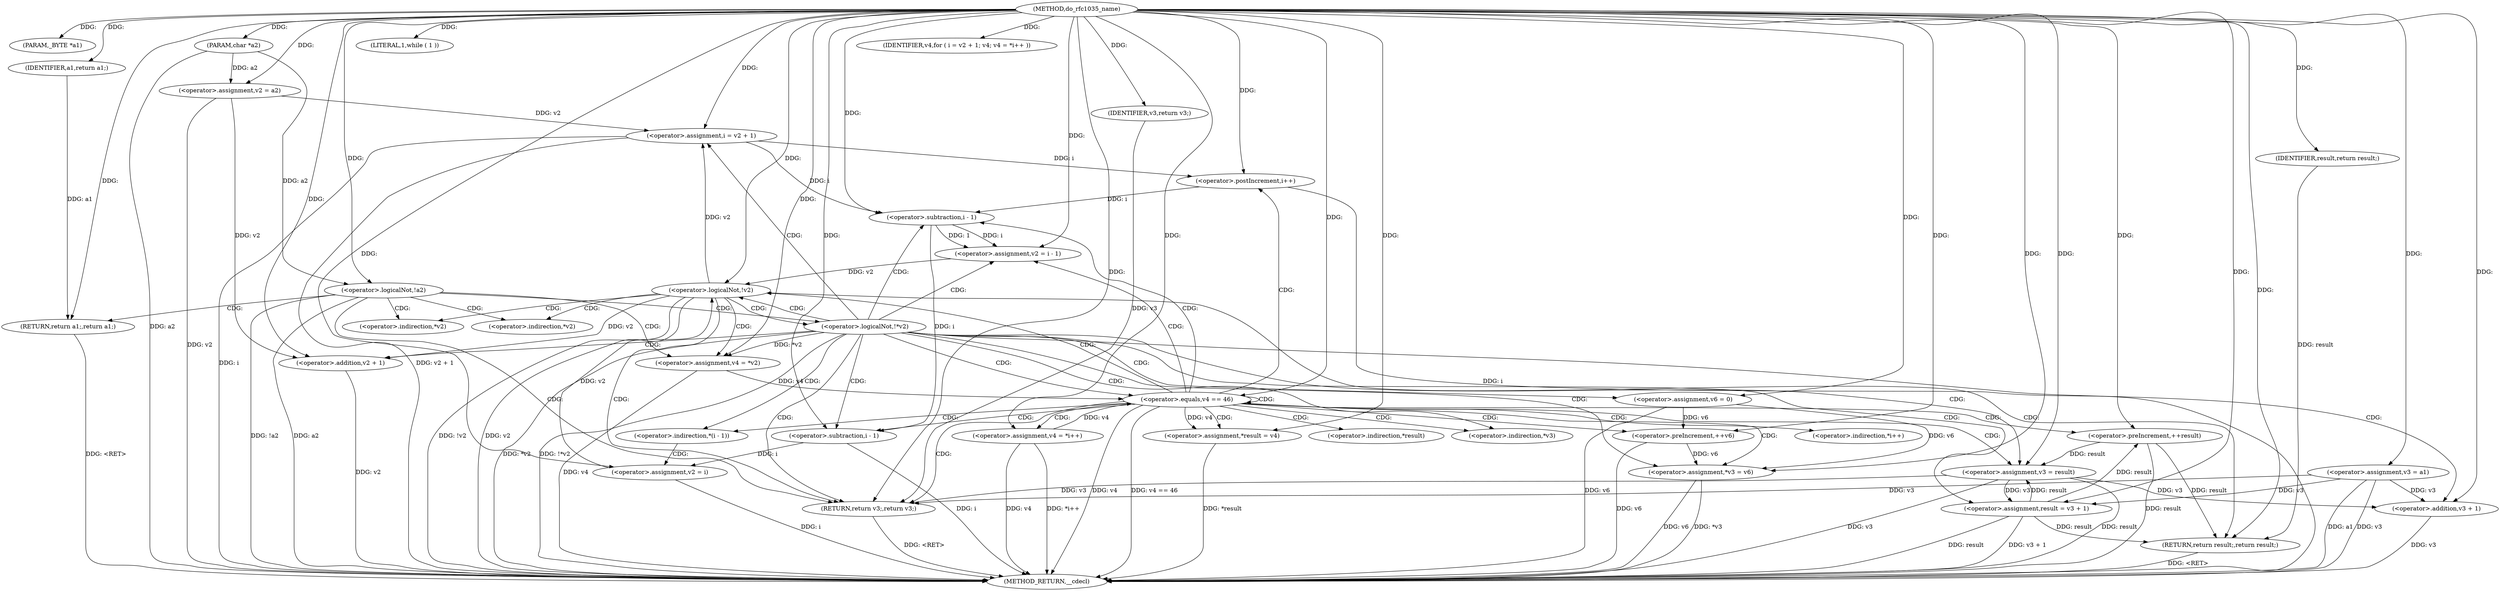 digraph do_rfc1035_name {  
"1000107" [label = "(METHOD,do_rfc1035_name)" ]
"1000201" [label = "(METHOD_RETURN,__cdecl)" ]
"1000108" [label = "(PARAM,_BYTE *a1)" ]
"1000109" [label = "(PARAM,char *a2)" ]
"1000117" [label = "(<operator>.assignment,v2 = a2)" ]
"1000120" [label = "(<operator>.assignment,v3 = a1)" ]
"1000124" [label = "(<operator>.logicalNot,!a2)" ]
"1000126" [label = "(RETURN,return a1;,return a1;)" ]
"1000127" [label = "(IDENTIFIER,a1,return a1;)" ]
"1000129" [label = "(LITERAL,1,while ( 1 ))" ]
"1000131" [label = "(<operator>.assignment,v4 = *v2)" ]
"1000136" [label = "(<operator>.logicalNot,!*v2)" ]
"1000140" [label = "(<operator>.assignment,result = v3 + 1)" ]
"1000142" [label = "(<operator>.addition,v3 + 1)" ]
"1000145" [label = "(<operator>.assignment,v6 = 0)" ]
"1000149" [label = "(<operator>.assignment,i = v2 + 1)" ]
"1000151" [label = "(<operator>.addition,v2 + 1)" ]
"1000154" [label = "(IDENTIFIER,v4,for ( i = v2 + 1; v4; v4 = *i++ ))" ]
"1000155" [label = "(<operator>.assignment,v4 = *i++)" ]
"1000158" [label = "(<operator>.postIncrement,i++)" ]
"1000162" [label = "(<operator>.equals,v4 == 46)" ]
"1000166" [label = "(<operator>.assignment,*result = v4)" ]
"1000170" [label = "(<operator>.preIncrement,++v6)" ]
"1000172" [label = "(<operator>.preIncrement,++result)" ]
"1000174" [label = "(<operator>.assignment,*v3 = v6)" ]
"1000178" [label = "(<operator>.assignment,v2 = i - 1)" ]
"1000180" [label = "(<operator>.subtraction,i - 1)" ]
"1000183" [label = "(<operator>.assignment,v3 = result)" ]
"1000188" [label = "(<operator>.subtraction,i - 1)" ]
"1000191" [label = "(<operator>.assignment,v2 = i)" ]
"1000195" [label = "(<operator>.logicalNot,!v2)" ]
"1000197" [label = "(RETURN,return result;,return result;)" ]
"1000198" [label = "(IDENTIFIER,result,return result;)" ]
"1000199" [label = "(RETURN,return v3;,return v3;)" ]
"1000200" [label = "(IDENTIFIER,v3,return v3;)" ]
"1000133" [label = "(<operator>.indirection,*v2)" ]
"1000137" [label = "(<operator>.indirection,*v2)" ]
"1000157" [label = "(<operator>.indirection,*i++)" ]
"1000167" [label = "(<operator>.indirection,*result)" ]
"1000175" [label = "(<operator>.indirection,*v3)" ]
"1000187" [label = "(<operator>.indirection,*(i - 1))" ]
  "1000126" -> "1000201"  [ label = "DDG: <RET>"] 
  "1000199" -> "1000201"  [ label = "DDG: <RET>"] 
  "1000197" -> "1000201"  [ label = "DDG: <RET>"] 
  "1000166" -> "1000201"  [ label = "DDG: *result"] 
  "1000136" -> "1000201"  [ label = "DDG: *v2"] 
  "1000155" -> "1000201"  [ label = "DDG: v4"] 
  "1000172" -> "1000201"  [ label = "DDG: result"] 
  "1000195" -> "1000201"  [ label = "DDG: !v2"] 
  "1000145" -> "1000201"  [ label = "DDG: v6"] 
  "1000136" -> "1000201"  [ label = "DDG: !*v2"] 
  "1000142" -> "1000201"  [ label = "DDG: v3"] 
  "1000162" -> "1000201"  [ label = "DDG: v4"] 
  "1000109" -> "1000201"  [ label = "DDG: a2"] 
  "1000188" -> "1000201"  [ label = "DDG: i"] 
  "1000124" -> "1000201"  [ label = "DDG: !a2"] 
  "1000117" -> "1000201"  [ label = "DDG: v2"] 
  "1000120" -> "1000201"  [ label = "DDG: a1"] 
  "1000140" -> "1000201"  [ label = "DDG: v3 + 1"] 
  "1000183" -> "1000201"  [ label = "DDG: v3"] 
  "1000155" -> "1000201"  [ label = "DDG: *i++"] 
  "1000151" -> "1000201"  [ label = "DDG: v2"] 
  "1000120" -> "1000201"  [ label = "DDG: v3"] 
  "1000149" -> "1000201"  [ label = "DDG: i"] 
  "1000158" -> "1000201"  [ label = "DDG: i"] 
  "1000183" -> "1000201"  [ label = "DDG: result"] 
  "1000191" -> "1000201"  [ label = "DDG: i"] 
  "1000170" -> "1000201"  [ label = "DDG: v6"] 
  "1000140" -> "1000201"  [ label = "DDG: result"] 
  "1000124" -> "1000201"  [ label = "DDG: a2"] 
  "1000174" -> "1000201"  [ label = "DDG: v6"] 
  "1000195" -> "1000201"  [ label = "DDG: v2"] 
  "1000174" -> "1000201"  [ label = "DDG: *v3"] 
  "1000162" -> "1000201"  [ label = "DDG: v4 == 46"] 
  "1000149" -> "1000201"  [ label = "DDG: v2 + 1"] 
  "1000131" -> "1000201"  [ label = "DDG: v4"] 
  "1000107" -> "1000108"  [ label = "DDG: "] 
  "1000107" -> "1000109"  [ label = "DDG: "] 
  "1000109" -> "1000117"  [ label = "DDG: a2"] 
  "1000107" -> "1000117"  [ label = "DDG: "] 
  "1000107" -> "1000120"  [ label = "DDG: "] 
  "1000109" -> "1000124"  [ label = "DDG: a2"] 
  "1000107" -> "1000124"  [ label = "DDG: "] 
  "1000127" -> "1000126"  [ label = "DDG: a1"] 
  "1000107" -> "1000126"  [ label = "DDG: "] 
  "1000107" -> "1000127"  [ label = "DDG: "] 
  "1000107" -> "1000129"  [ label = "DDG: "] 
  "1000136" -> "1000131"  [ label = "DDG: *v2"] 
  "1000107" -> "1000131"  [ label = "DDG: "] 
  "1000183" -> "1000140"  [ label = "DDG: v3"] 
  "1000120" -> "1000140"  [ label = "DDG: v3"] 
  "1000107" -> "1000140"  [ label = "DDG: "] 
  "1000183" -> "1000142"  [ label = "DDG: v3"] 
  "1000120" -> "1000142"  [ label = "DDG: v3"] 
  "1000107" -> "1000142"  [ label = "DDG: "] 
  "1000107" -> "1000145"  [ label = "DDG: "] 
  "1000117" -> "1000149"  [ label = "DDG: v2"] 
  "1000195" -> "1000149"  [ label = "DDG: v2"] 
  "1000107" -> "1000149"  [ label = "DDG: "] 
  "1000117" -> "1000151"  [ label = "DDG: v2"] 
  "1000195" -> "1000151"  [ label = "DDG: v2"] 
  "1000107" -> "1000151"  [ label = "DDG: "] 
  "1000107" -> "1000154"  [ label = "DDG: "] 
  "1000107" -> "1000155"  [ label = "DDG: "] 
  "1000149" -> "1000158"  [ label = "DDG: i"] 
  "1000107" -> "1000158"  [ label = "DDG: "] 
  "1000155" -> "1000162"  [ label = "DDG: v4"] 
  "1000131" -> "1000162"  [ label = "DDG: v4"] 
  "1000107" -> "1000162"  [ label = "DDG: "] 
  "1000162" -> "1000166"  [ label = "DDG: v4"] 
  "1000107" -> "1000166"  [ label = "DDG: "] 
  "1000145" -> "1000170"  [ label = "DDG: v6"] 
  "1000107" -> "1000170"  [ label = "DDG: "] 
  "1000140" -> "1000172"  [ label = "DDG: result"] 
  "1000107" -> "1000172"  [ label = "DDG: "] 
  "1000170" -> "1000174"  [ label = "DDG: v6"] 
  "1000145" -> "1000174"  [ label = "DDG: v6"] 
  "1000107" -> "1000174"  [ label = "DDG: "] 
  "1000180" -> "1000178"  [ label = "DDG: i"] 
  "1000180" -> "1000178"  [ label = "DDG: 1"] 
  "1000107" -> "1000178"  [ label = "DDG: "] 
  "1000149" -> "1000180"  [ label = "DDG: i"] 
  "1000158" -> "1000180"  [ label = "DDG: i"] 
  "1000107" -> "1000180"  [ label = "DDG: "] 
  "1000140" -> "1000183"  [ label = "DDG: result"] 
  "1000172" -> "1000183"  [ label = "DDG: result"] 
  "1000107" -> "1000183"  [ label = "DDG: "] 
  "1000180" -> "1000188"  [ label = "DDG: i"] 
  "1000107" -> "1000188"  [ label = "DDG: "] 
  "1000188" -> "1000191"  [ label = "DDG: i"] 
  "1000107" -> "1000191"  [ label = "DDG: "] 
  "1000191" -> "1000195"  [ label = "DDG: v2"] 
  "1000178" -> "1000195"  [ label = "DDG: v2"] 
  "1000107" -> "1000195"  [ label = "DDG: "] 
  "1000198" -> "1000197"  [ label = "DDG: result"] 
  "1000140" -> "1000197"  [ label = "DDG: result"] 
  "1000172" -> "1000197"  [ label = "DDG: result"] 
  "1000107" -> "1000197"  [ label = "DDG: "] 
  "1000107" -> "1000198"  [ label = "DDG: "] 
  "1000200" -> "1000199"  [ label = "DDG: v3"] 
  "1000183" -> "1000199"  [ label = "DDG: v3"] 
  "1000120" -> "1000199"  [ label = "DDG: v3"] 
  "1000107" -> "1000199"  [ label = "DDG: "] 
  "1000107" -> "1000200"  [ label = "DDG: "] 
  "1000124" -> "1000126"  [ label = "CDG: "] 
  "1000124" -> "1000199"  [ label = "CDG: "] 
  "1000124" -> "1000137"  [ label = "CDG: "] 
  "1000124" -> "1000136"  [ label = "CDG: "] 
  "1000124" -> "1000133"  [ label = "CDG: "] 
  "1000124" -> "1000131"  [ label = "CDG: "] 
  "1000136" -> "1000199"  [ label = "CDG: "] 
  "1000136" -> "1000142"  [ label = "CDG: "] 
  "1000136" -> "1000140"  [ label = "CDG: "] 
  "1000136" -> "1000151"  [ label = "CDG: "] 
  "1000136" -> "1000149"  [ label = "CDG: "] 
  "1000136" -> "1000145"  [ label = "CDG: "] 
  "1000136" -> "1000175"  [ label = "CDG: "] 
  "1000136" -> "1000174"  [ label = "CDG: "] 
  "1000136" -> "1000162"  [ label = "CDG: "] 
  "1000136" -> "1000188"  [ label = "CDG: "] 
  "1000136" -> "1000187"  [ label = "CDG: "] 
  "1000136" -> "1000183"  [ label = "CDG: "] 
  "1000136" -> "1000180"  [ label = "CDG: "] 
  "1000136" -> "1000178"  [ label = "CDG: "] 
  "1000136" -> "1000195"  [ label = "CDG: "] 
  "1000162" -> "1000172"  [ label = "CDG: "] 
  "1000162" -> "1000170"  [ label = "CDG: "] 
  "1000162" -> "1000167"  [ label = "CDG: "] 
  "1000162" -> "1000166"  [ label = "CDG: "] 
  "1000162" -> "1000158"  [ label = "CDG: "] 
  "1000162" -> "1000157"  [ label = "CDG: "] 
  "1000162" -> "1000155"  [ label = "CDG: "] 
  "1000162" -> "1000175"  [ label = "CDG: "] 
  "1000162" -> "1000174"  [ label = "CDG: "] 
  "1000162" -> "1000188"  [ label = "CDG: "] 
  "1000162" -> "1000187"  [ label = "CDG: "] 
  "1000162" -> "1000183"  [ label = "CDG: "] 
  "1000162" -> "1000180"  [ label = "CDG: "] 
  "1000162" -> "1000178"  [ label = "CDG: "] 
  "1000162" -> "1000199"  [ label = "CDG: "] 
  "1000162" -> "1000195"  [ label = "CDG: "] 
  "1000162" -> "1000162"  [ label = "CDG: "] 
  "1000187" -> "1000191"  [ label = "CDG: "] 
  "1000195" -> "1000197"  [ label = "CDG: "] 
  "1000195" -> "1000199"  [ label = "CDG: "] 
  "1000195" -> "1000137"  [ label = "CDG: "] 
  "1000195" -> "1000136"  [ label = "CDG: "] 
  "1000195" -> "1000133"  [ label = "CDG: "] 
  "1000195" -> "1000131"  [ label = "CDG: "] 
}

